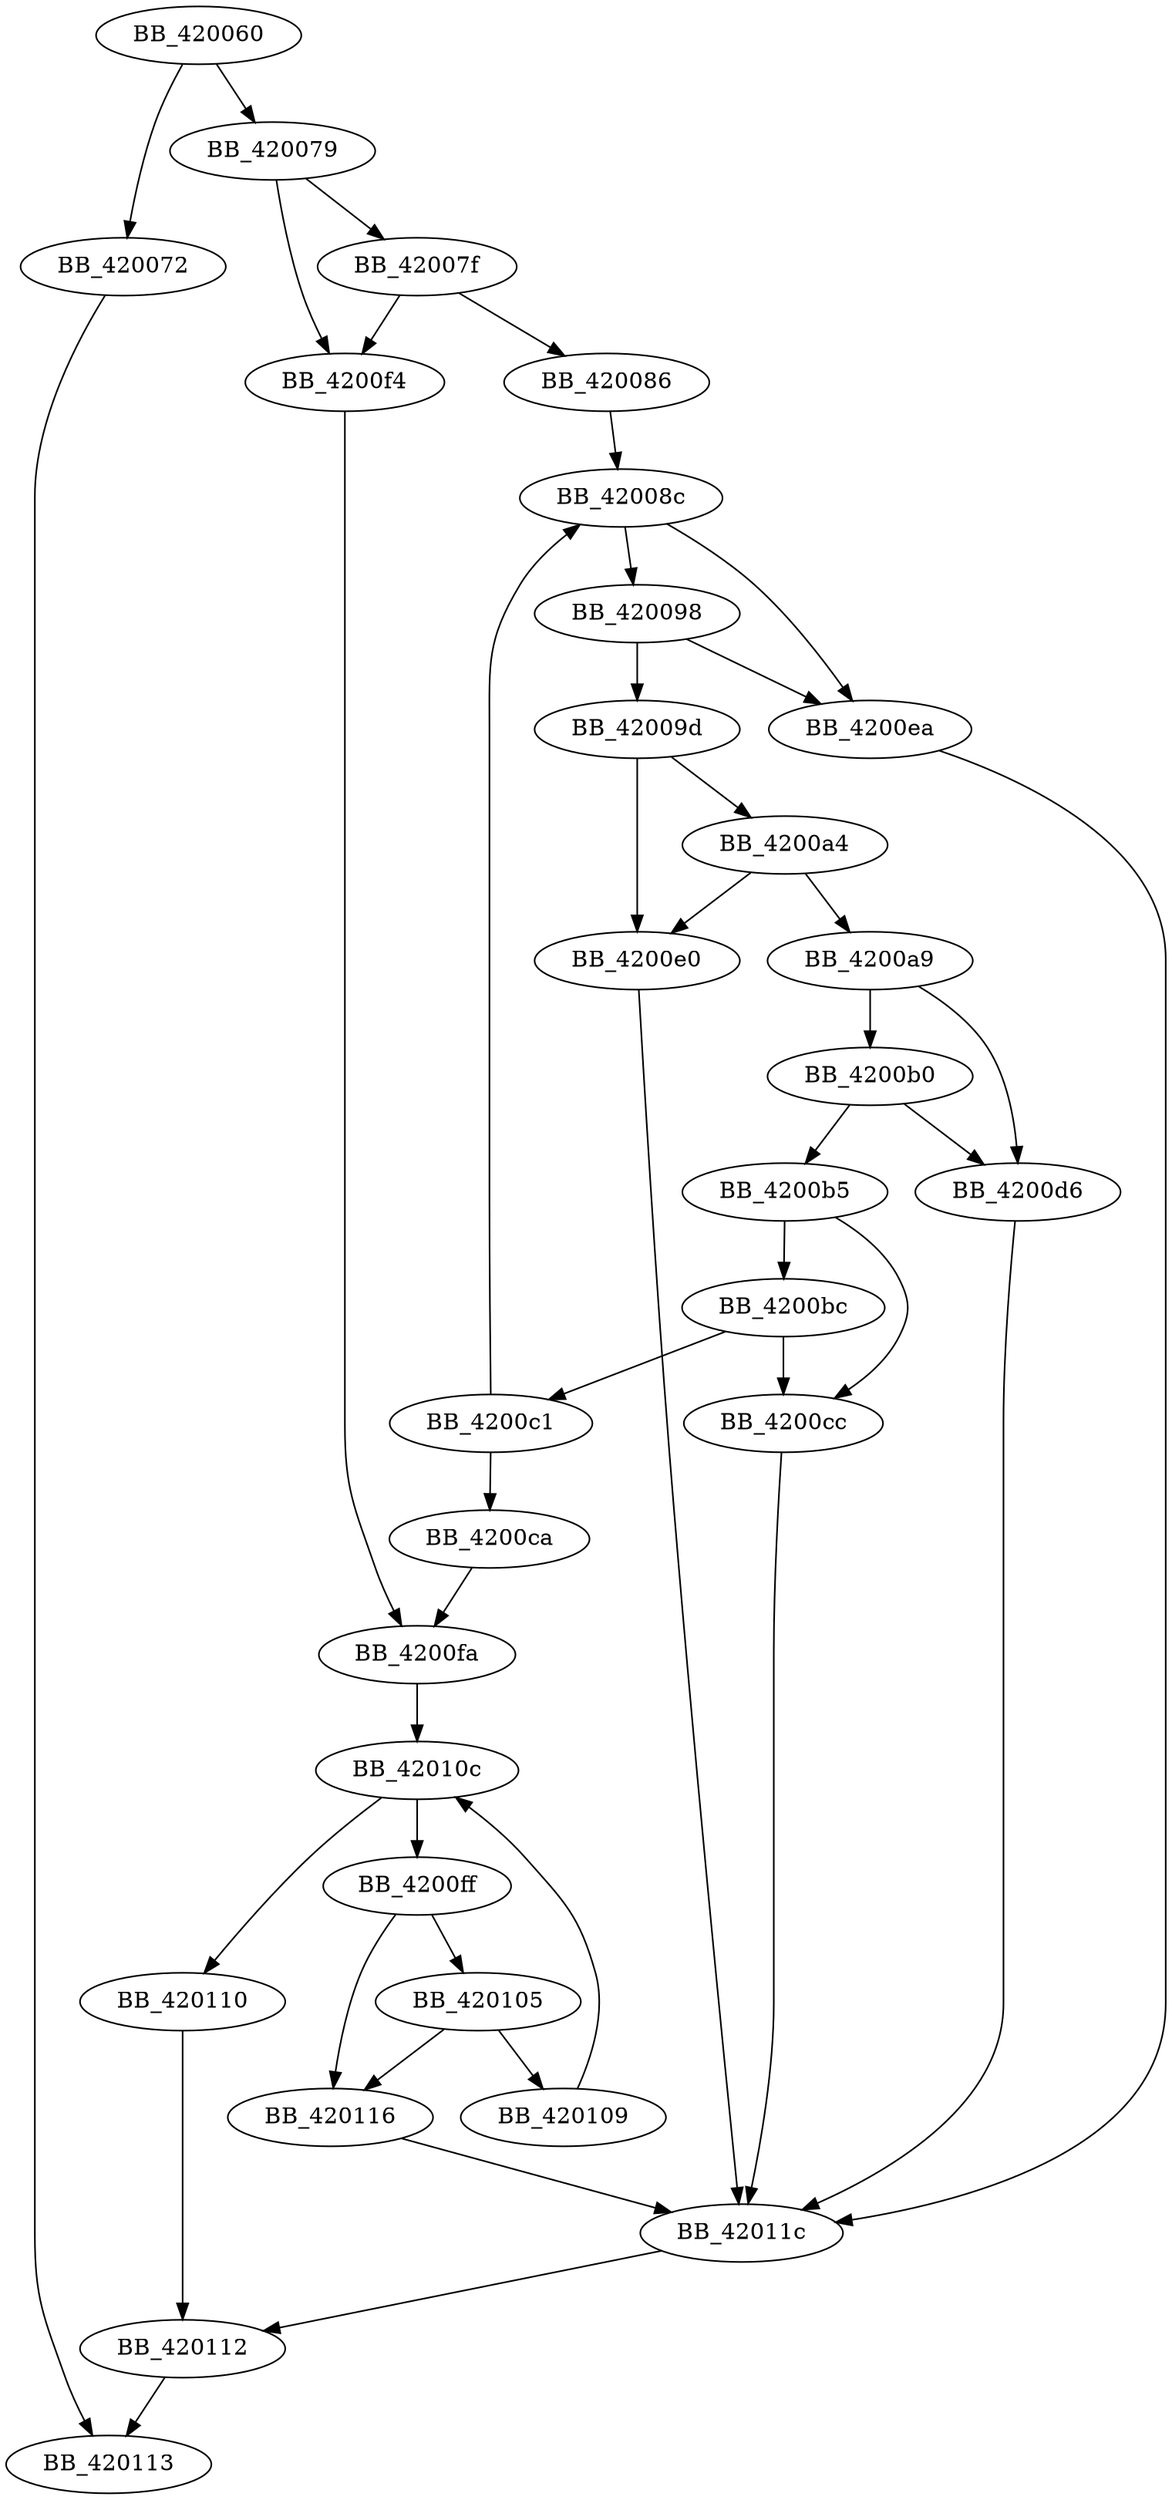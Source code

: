 DiGraph _strncmp{
BB_420060->BB_420072
BB_420060->BB_420079
BB_420072->BB_420113
BB_420079->BB_42007f
BB_420079->BB_4200f4
BB_42007f->BB_420086
BB_42007f->BB_4200f4
BB_420086->BB_42008c
BB_42008c->BB_420098
BB_42008c->BB_4200ea
BB_420098->BB_42009d
BB_420098->BB_4200ea
BB_42009d->BB_4200a4
BB_42009d->BB_4200e0
BB_4200a4->BB_4200a9
BB_4200a4->BB_4200e0
BB_4200a9->BB_4200b0
BB_4200a9->BB_4200d6
BB_4200b0->BB_4200b5
BB_4200b0->BB_4200d6
BB_4200b5->BB_4200bc
BB_4200b5->BB_4200cc
BB_4200bc->BB_4200c1
BB_4200bc->BB_4200cc
BB_4200c1->BB_42008c
BB_4200c1->BB_4200ca
BB_4200ca->BB_4200fa
BB_4200cc->BB_42011c
BB_4200d6->BB_42011c
BB_4200e0->BB_42011c
BB_4200ea->BB_42011c
BB_4200f4->BB_4200fa
BB_4200fa->BB_42010c
BB_4200ff->BB_420105
BB_4200ff->BB_420116
BB_420105->BB_420109
BB_420105->BB_420116
BB_420109->BB_42010c
BB_42010c->BB_4200ff
BB_42010c->BB_420110
BB_420110->BB_420112
BB_420112->BB_420113
BB_420116->BB_42011c
BB_42011c->BB_420112
}
